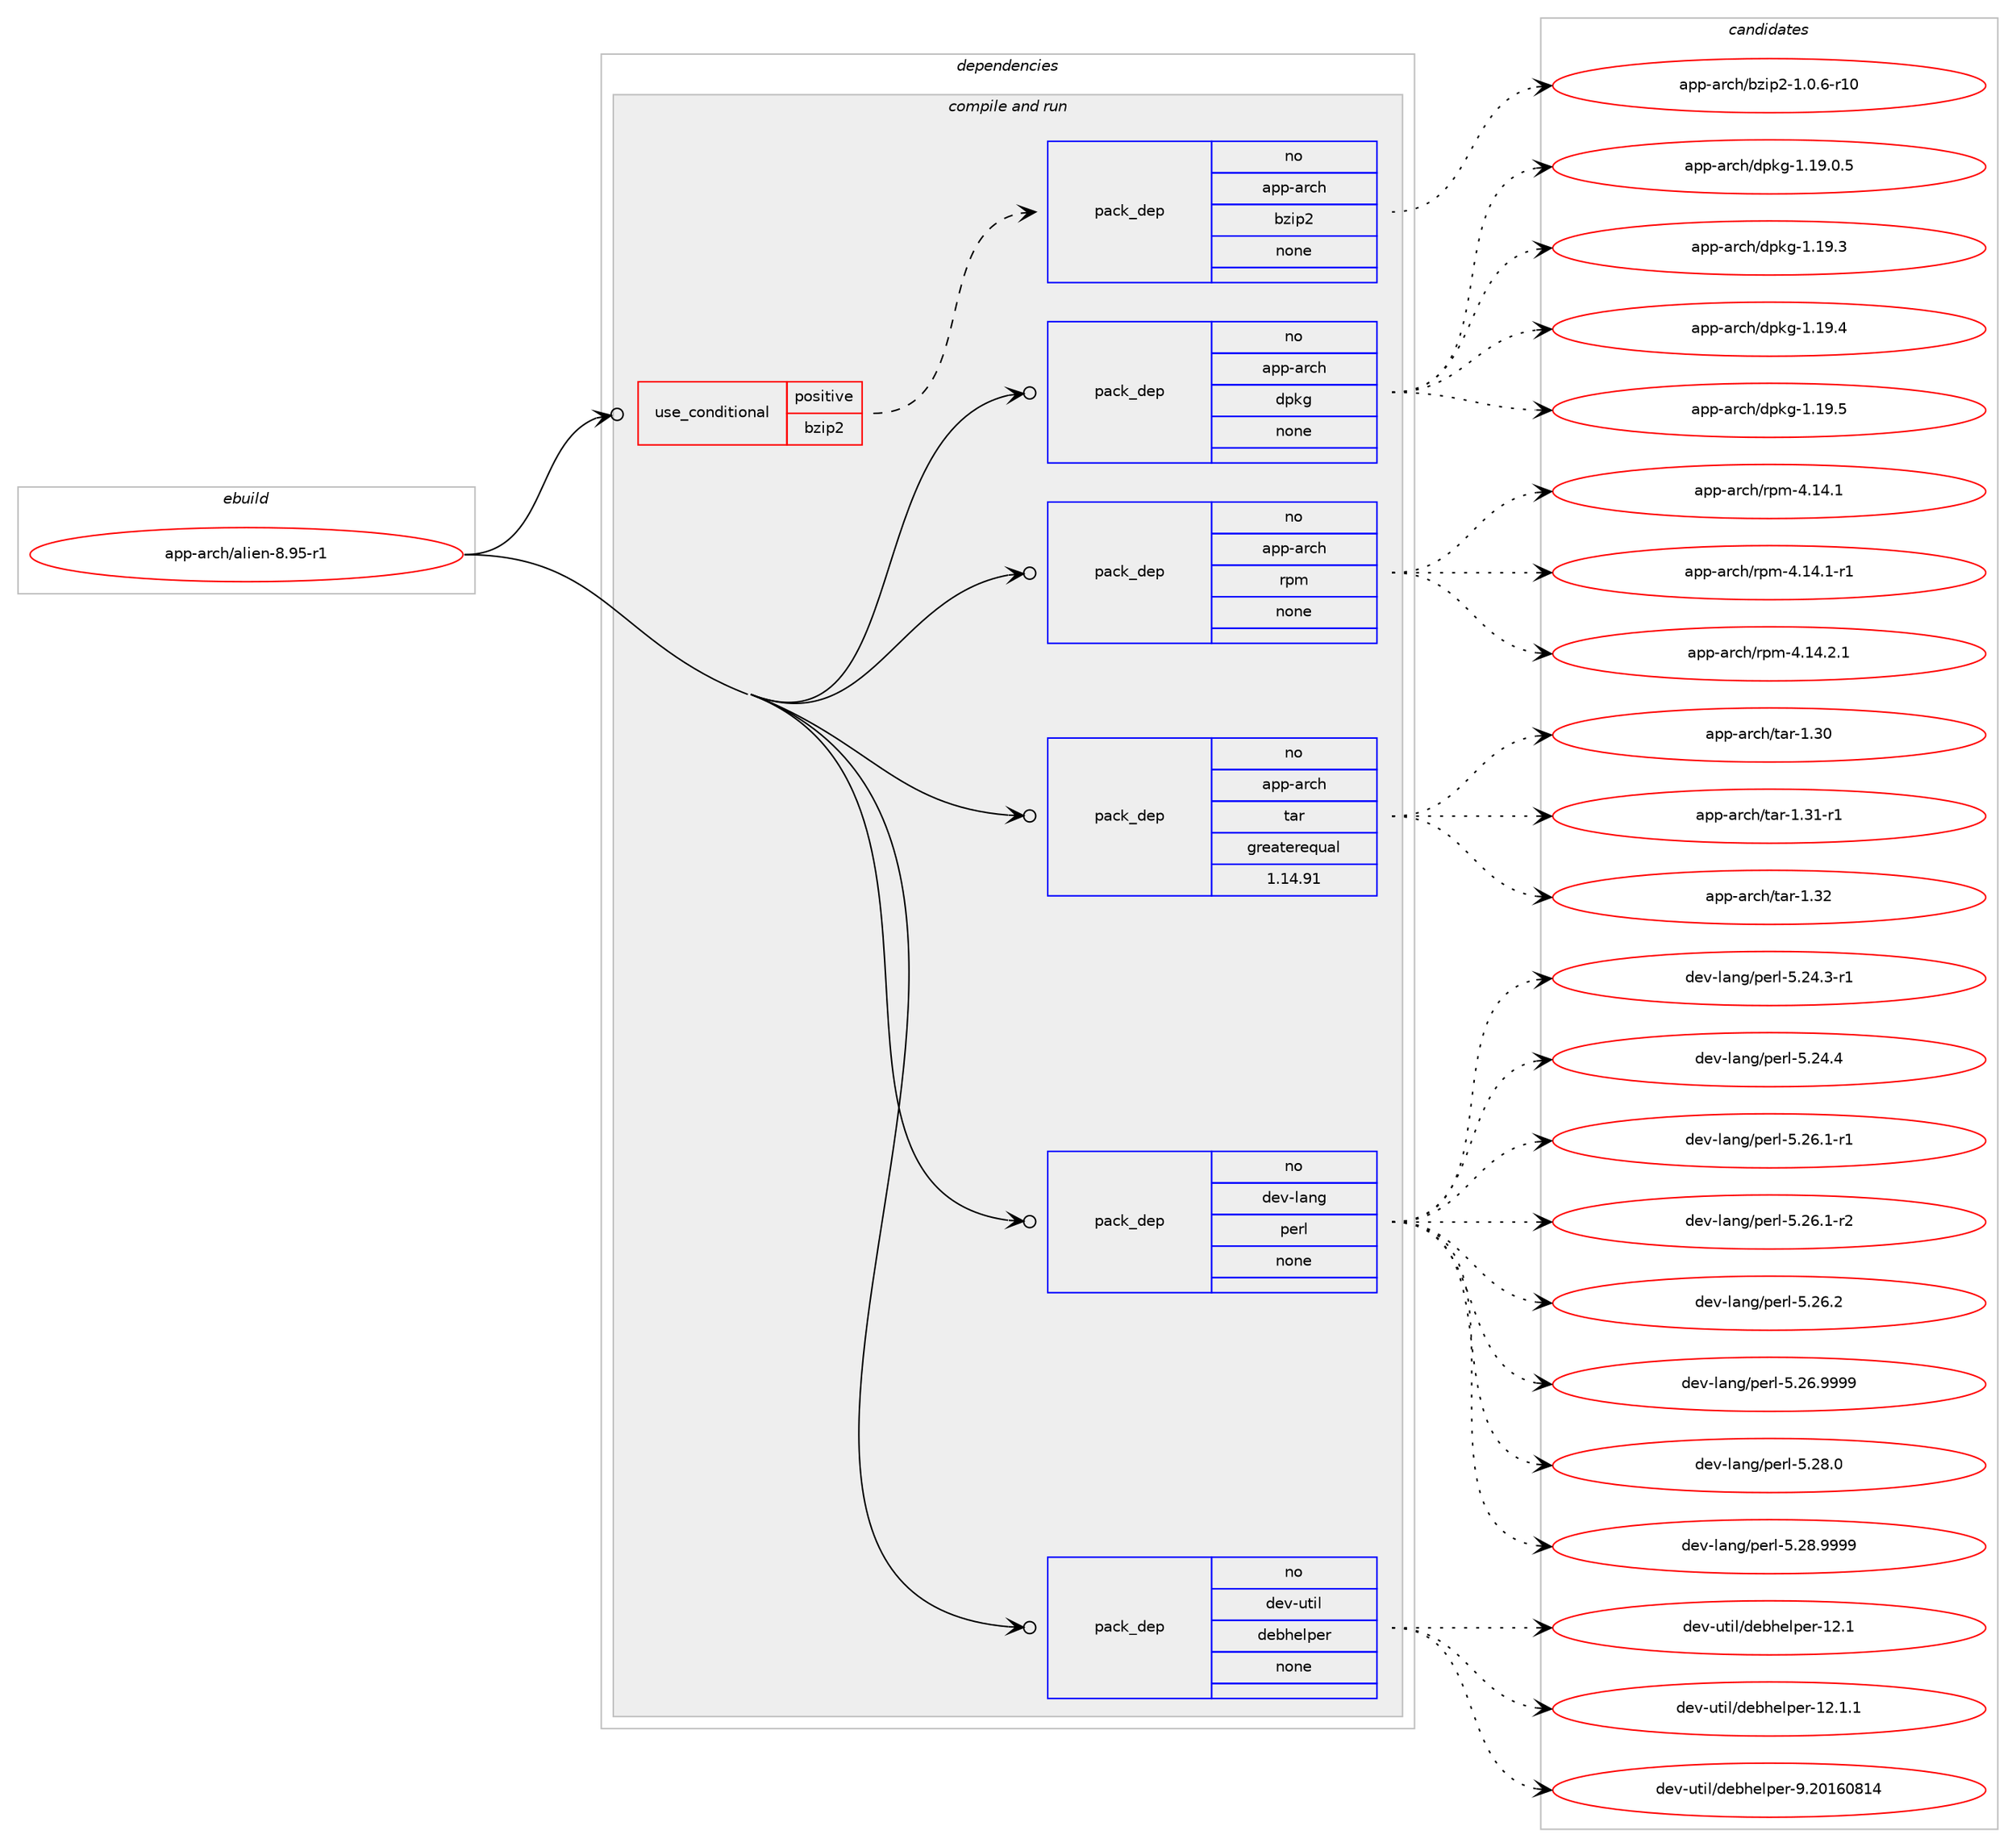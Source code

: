 digraph prolog {

# *************
# Graph options
# *************

newrank=true;
concentrate=true;
compound=true;
graph [rankdir=LR,fontname=Helvetica,fontsize=10,ranksep=1.5];#, ranksep=2.5, nodesep=0.2];
edge  [arrowhead=vee];
node  [fontname=Helvetica,fontsize=10];

# **********
# The ebuild
# **********

subgraph cluster_leftcol {
color=gray;
rank=same;
label=<<i>ebuild</i>>;
id [label="app-arch/alien-8.95-r1", color=red, width=4, href="../app-arch/alien-8.95-r1.svg"];
}

# ****************
# The dependencies
# ****************

subgraph cluster_midcol {
color=gray;
label=<<i>dependencies</i>>;
subgraph cluster_compile {
fillcolor="#eeeeee";
style=filled;
label=<<i>compile</i>>;
}
subgraph cluster_compileandrun {
fillcolor="#eeeeee";
style=filled;
label=<<i>compile and run</i>>;
subgraph cond346391 {
dependency1270748 [label=<<TABLE BORDER="0" CELLBORDER="1" CELLSPACING="0" CELLPADDING="4"><TR><TD ROWSPAN="3" CELLPADDING="10">use_conditional</TD></TR><TR><TD>positive</TD></TR><TR><TD>bzip2</TD></TR></TABLE>>, shape=none, color=red];
subgraph pack904639 {
dependency1270749 [label=<<TABLE BORDER="0" CELLBORDER="1" CELLSPACING="0" CELLPADDING="4" WIDTH="220"><TR><TD ROWSPAN="6" CELLPADDING="30">pack_dep</TD></TR><TR><TD WIDTH="110">no</TD></TR><TR><TD>app-arch</TD></TR><TR><TD>bzip2</TD></TR><TR><TD>none</TD></TR><TR><TD></TD></TR></TABLE>>, shape=none, color=blue];
}
dependency1270748:e -> dependency1270749:w [weight=20,style="dashed",arrowhead="vee"];
}
id:e -> dependency1270748:w [weight=20,style="solid",arrowhead="odotvee"];
subgraph pack904640 {
dependency1270750 [label=<<TABLE BORDER="0" CELLBORDER="1" CELLSPACING="0" CELLPADDING="4" WIDTH="220"><TR><TD ROWSPAN="6" CELLPADDING="30">pack_dep</TD></TR><TR><TD WIDTH="110">no</TD></TR><TR><TD>app-arch</TD></TR><TR><TD>dpkg</TD></TR><TR><TD>none</TD></TR><TR><TD></TD></TR></TABLE>>, shape=none, color=blue];
}
id:e -> dependency1270750:w [weight=20,style="solid",arrowhead="odotvee"];
subgraph pack904641 {
dependency1270751 [label=<<TABLE BORDER="0" CELLBORDER="1" CELLSPACING="0" CELLPADDING="4" WIDTH="220"><TR><TD ROWSPAN="6" CELLPADDING="30">pack_dep</TD></TR><TR><TD WIDTH="110">no</TD></TR><TR><TD>app-arch</TD></TR><TR><TD>rpm</TD></TR><TR><TD>none</TD></TR><TR><TD></TD></TR></TABLE>>, shape=none, color=blue];
}
id:e -> dependency1270751:w [weight=20,style="solid",arrowhead="odotvee"];
subgraph pack904642 {
dependency1270752 [label=<<TABLE BORDER="0" CELLBORDER="1" CELLSPACING="0" CELLPADDING="4" WIDTH="220"><TR><TD ROWSPAN="6" CELLPADDING="30">pack_dep</TD></TR><TR><TD WIDTH="110">no</TD></TR><TR><TD>app-arch</TD></TR><TR><TD>tar</TD></TR><TR><TD>greaterequal</TD></TR><TR><TD>1.14.91</TD></TR></TABLE>>, shape=none, color=blue];
}
id:e -> dependency1270752:w [weight=20,style="solid",arrowhead="odotvee"];
subgraph pack904643 {
dependency1270753 [label=<<TABLE BORDER="0" CELLBORDER="1" CELLSPACING="0" CELLPADDING="4" WIDTH="220"><TR><TD ROWSPAN="6" CELLPADDING="30">pack_dep</TD></TR><TR><TD WIDTH="110">no</TD></TR><TR><TD>dev-lang</TD></TR><TR><TD>perl</TD></TR><TR><TD>none</TD></TR><TR><TD></TD></TR></TABLE>>, shape=none, color=blue];
}
id:e -> dependency1270753:w [weight=20,style="solid",arrowhead="odotvee"];
subgraph pack904644 {
dependency1270754 [label=<<TABLE BORDER="0" CELLBORDER="1" CELLSPACING="0" CELLPADDING="4" WIDTH="220"><TR><TD ROWSPAN="6" CELLPADDING="30">pack_dep</TD></TR><TR><TD WIDTH="110">no</TD></TR><TR><TD>dev-util</TD></TR><TR><TD>debhelper</TD></TR><TR><TD>none</TD></TR><TR><TD></TD></TR></TABLE>>, shape=none, color=blue];
}
id:e -> dependency1270754:w [weight=20,style="solid",arrowhead="odotvee"];
}
subgraph cluster_run {
fillcolor="#eeeeee";
style=filled;
label=<<i>run</i>>;
}
}

# **************
# The candidates
# **************

subgraph cluster_choices {
rank=same;
color=gray;
label=<<i>candidates</i>>;

subgraph choice904639 {
color=black;
nodesep=1;
choice97112112459711499104479812210511250454946484654451144948 [label="app-arch/bzip2-1.0.6-r10", color=red, width=4,href="../app-arch/bzip2-1.0.6-r10.svg"];
dependency1270749:e -> choice97112112459711499104479812210511250454946484654451144948:w [style=dotted,weight="100"];
}
subgraph choice904640 {
color=black;
nodesep=1;
choice9711211245971149910447100112107103454946495746484653 [label="app-arch/dpkg-1.19.0.5", color=red, width=4,href="../app-arch/dpkg-1.19.0.5.svg"];
choice971121124597114991044710011210710345494649574651 [label="app-arch/dpkg-1.19.3", color=red, width=4,href="../app-arch/dpkg-1.19.3.svg"];
choice971121124597114991044710011210710345494649574652 [label="app-arch/dpkg-1.19.4", color=red, width=4,href="../app-arch/dpkg-1.19.4.svg"];
choice971121124597114991044710011210710345494649574653 [label="app-arch/dpkg-1.19.5", color=red, width=4,href="../app-arch/dpkg-1.19.5.svg"];
dependency1270750:e -> choice9711211245971149910447100112107103454946495746484653:w [style=dotted,weight="100"];
dependency1270750:e -> choice971121124597114991044710011210710345494649574651:w [style=dotted,weight="100"];
dependency1270750:e -> choice971121124597114991044710011210710345494649574652:w [style=dotted,weight="100"];
dependency1270750:e -> choice971121124597114991044710011210710345494649574653:w [style=dotted,weight="100"];
}
subgraph choice904641 {
color=black;
nodesep=1;
choice971121124597114991044711411210945524649524649 [label="app-arch/rpm-4.14.1", color=red, width=4,href="../app-arch/rpm-4.14.1.svg"];
choice9711211245971149910447114112109455246495246494511449 [label="app-arch/rpm-4.14.1-r1", color=red, width=4,href="../app-arch/rpm-4.14.1-r1.svg"];
choice9711211245971149910447114112109455246495246504649 [label="app-arch/rpm-4.14.2.1", color=red, width=4,href="../app-arch/rpm-4.14.2.1.svg"];
dependency1270751:e -> choice971121124597114991044711411210945524649524649:w [style=dotted,weight="100"];
dependency1270751:e -> choice9711211245971149910447114112109455246495246494511449:w [style=dotted,weight="100"];
dependency1270751:e -> choice9711211245971149910447114112109455246495246504649:w [style=dotted,weight="100"];
}
subgraph choice904642 {
color=black;
nodesep=1;
choice9711211245971149910447116971144549465148 [label="app-arch/tar-1.30", color=red, width=4,href="../app-arch/tar-1.30.svg"];
choice97112112459711499104471169711445494651494511449 [label="app-arch/tar-1.31-r1", color=red, width=4,href="../app-arch/tar-1.31-r1.svg"];
choice9711211245971149910447116971144549465150 [label="app-arch/tar-1.32", color=red, width=4,href="../app-arch/tar-1.32.svg"];
dependency1270752:e -> choice9711211245971149910447116971144549465148:w [style=dotted,weight="100"];
dependency1270752:e -> choice97112112459711499104471169711445494651494511449:w [style=dotted,weight="100"];
dependency1270752:e -> choice9711211245971149910447116971144549465150:w [style=dotted,weight="100"];
}
subgraph choice904643 {
color=black;
nodesep=1;
choice100101118451089711010347112101114108455346505246514511449 [label="dev-lang/perl-5.24.3-r1", color=red, width=4,href="../dev-lang/perl-5.24.3-r1.svg"];
choice10010111845108971101034711210111410845534650524652 [label="dev-lang/perl-5.24.4", color=red, width=4,href="../dev-lang/perl-5.24.4.svg"];
choice100101118451089711010347112101114108455346505446494511449 [label="dev-lang/perl-5.26.1-r1", color=red, width=4,href="../dev-lang/perl-5.26.1-r1.svg"];
choice100101118451089711010347112101114108455346505446494511450 [label="dev-lang/perl-5.26.1-r2", color=red, width=4,href="../dev-lang/perl-5.26.1-r2.svg"];
choice10010111845108971101034711210111410845534650544650 [label="dev-lang/perl-5.26.2", color=red, width=4,href="../dev-lang/perl-5.26.2.svg"];
choice10010111845108971101034711210111410845534650544657575757 [label="dev-lang/perl-5.26.9999", color=red, width=4,href="../dev-lang/perl-5.26.9999.svg"];
choice10010111845108971101034711210111410845534650564648 [label="dev-lang/perl-5.28.0", color=red, width=4,href="../dev-lang/perl-5.28.0.svg"];
choice10010111845108971101034711210111410845534650564657575757 [label="dev-lang/perl-5.28.9999", color=red, width=4,href="../dev-lang/perl-5.28.9999.svg"];
dependency1270753:e -> choice100101118451089711010347112101114108455346505246514511449:w [style=dotted,weight="100"];
dependency1270753:e -> choice10010111845108971101034711210111410845534650524652:w [style=dotted,weight="100"];
dependency1270753:e -> choice100101118451089711010347112101114108455346505446494511449:w [style=dotted,weight="100"];
dependency1270753:e -> choice100101118451089711010347112101114108455346505446494511450:w [style=dotted,weight="100"];
dependency1270753:e -> choice10010111845108971101034711210111410845534650544650:w [style=dotted,weight="100"];
dependency1270753:e -> choice10010111845108971101034711210111410845534650544657575757:w [style=dotted,weight="100"];
dependency1270753:e -> choice10010111845108971101034711210111410845534650564648:w [style=dotted,weight="100"];
dependency1270753:e -> choice10010111845108971101034711210111410845534650564657575757:w [style=dotted,weight="100"];
}
subgraph choice904644 {
color=black;
nodesep=1;
choice1001011184511711610510847100101981041011081121011144549504649 [label="dev-util/debhelper-12.1", color=red, width=4,href="../dev-util/debhelper-12.1.svg"];
choice10010111845117116105108471001019810410110811210111445495046494649 [label="dev-util/debhelper-12.1.1", color=red, width=4,href="../dev-util/debhelper-12.1.1.svg"];
choice1001011184511711610510847100101981041011081121011144557465048495448564952 [label="dev-util/debhelper-9.20160814", color=red, width=4,href="../dev-util/debhelper-9.20160814.svg"];
dependency1270754:e -> choice1001011184511711610510847100101981041011081121011144549504649:w [style=dotted,weight="100"];
dependency1270754:e -> choice10010111845117116105108471001019810410110811210111445495046494649:w [style=dotted,weight="100"];
dependency1270754:e -> choice1001011184511711610510847100101981041011081121011144557465048495448564952:w [style=dotted,weight="100"];
}
}

}
